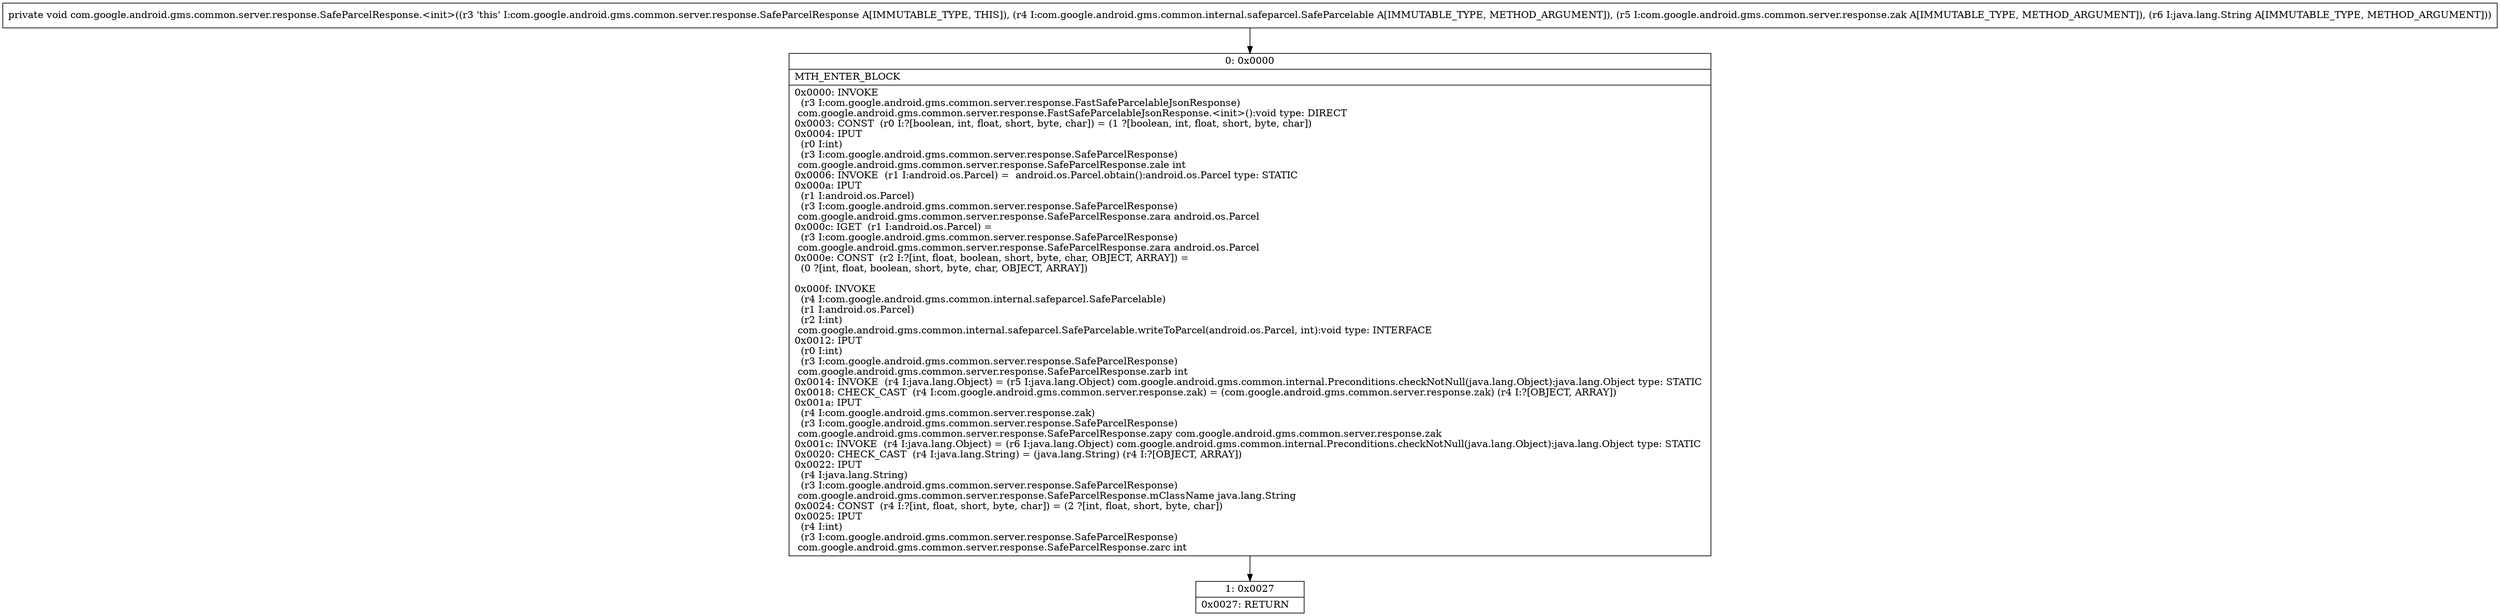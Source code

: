 digraph "CFG forcom.google.android.gms.common.server.response.SafeParcelResponse.\<init\>(Lcom\/google\/android\/gms\/common\/internal\/safeparcel\/SafeParcelable;Lcom\/google\/android\/gms\/common\/server\/response\/zak;Ljava\/lang\/String;)V" {
Node_0 [shape=record,label="{0\:\ 0x0000|MTH_ENTER_BLOCK\l|0x0000: INVOKE  \l  (r3 I:com.google.android.gms.common.server.response.FastSafeParcelableJsonResponse)\l com.google.android.gms.common.server.response.FastSafeParcelableJsonResponse.\<init\>():void type: DIRECT \l0x0003: CONST  (r0 I:?[boolean, int, float, short, byte, char]) = (1 ?[boolean, int, float, short, byte, char]) \l0x0004: IPUT  \l  (r0 I:int)\l  (r3 I:com.google.android.gms.common.server.response.SafeParcelResponse)\l com.google.android.gms.common.server.response.SafeParcelResponse.zale int \l0x0006: INVOKE  (r1 I:android.os.Parcel) =  android.os.Parcel.obtain():android.os.Parcel type: STATIC \l0x000a: IPUT  \l  (r1 I:android.os.Parcel)\l  (r3 I:com.google.android.gms.common.server.response.SafeParcelResponse)\l com.google.android.gms.common.server.response.SafeParcelResponse.zara android.os.Parcel \l0x000c: IGET  (r1 I:android.os.Parcel) = \l  (r3 I:com.google.android.gms.common.server.response.SafeParcelResponse)\l com.google.android.gms.common.server.response.SafeParcelResponse.zara android.os.Parcel \l0x000e: CONST  (r2 I:?[int, float, boolean, short, byte, char, OBJECT, ARRAY]) = \l  (0 ?[int, float, boolean, short, byte, char, OBJECT, ARRAY])\l \l0x000f: INVOKE  \l  (r4 I:com.google.android.gms.common.internal.safeparcel.SafeParcelable)\l  (r1 I:android.os.Parcel)\l  (r2 I:int)\l com.google.android.gms.common.internal.safeparcel.SafeParcelable.writeToParcel(android.os.Parcel, int):void type: INTERFACE \l0x0012: IPUT  \l  (r0 I:int)\l  (r3 I:com.google.android.gms.common.server.response.SafeParcelResponse)\l com.google.android.gms.common.server.response.SafeParcelResponse.zarb int \l0x0014: INVOKE  (r4 I:java.lang.Object) = (r5 I:java.lang.Object) com.google.android.gms.common.internal.Preconditions.checkNotNull(java.lang.Object):java.lang.Object type: STATIC \l0x0018: CHECK_CAST  (r4 I:com.google.android.gms.common.server.response.zak) = (com.google.android.gms.common.server.response.zak) (r4 I:?[OBJECT, ARRAY]) \l0x001a: IPUT  \l  (r4 I:com.google.android.gms.common.server.response.zak)\l  (r3 I:com.google.android.gms.common.server.response.SafeParcelResponse)\l com.google.android.gms.common.server.response.SafeParcelResponse.zapy com.google.android.gms.common.server.response.zak \l0x001c: INVOKE  (r4 I:java.lang.Object) = (r6 I:java.lang.Object) com.google.android.gms.common.internal.Preconditions.checkNotNull(java.lang.Object):java.lang.Object type: STATIC \l0x0020: CHECK_CAST  (r4 I:java.lang.String) = (java.lang.String) (r4 I:?[OBJECT, ARRAY]) \l0x0022: IPUT  \l  (r4 I:java.lang.String)\l  (r3 I:com.google.android.gms.common.server.response.SafeParcelResponse)\l com.google.android.gms.common.server.response.SafeParcelResponse.mClassName java.lang.String \l0x0024: CONST  (r4 I:?[int, float, short, byte, char]) = (2 ?[int, float, short, byte, char]) \l0x0025: IPUT  \l  (r4 I:int)\l  (r3 I:com.google.android.gms.common.server.response.SafeParcelResponse)\l com.google.android.gms.common.server.response.SafeParcelResponse.zarc int \l}"];
Node_1 [shape=record,label="{1\:\ 0x0027|0x0027: RETURN   \l}"];
MethodNode[shape=record,label="{private void com.google.android.gms.common.server.response.SafeParcelResponse.\<init\>((r3 'this' I:com.google.android.gms.common.server.response.SafeParcelResponse A[IMMUTABLE_TYPE, THIS]), (r4 I:com.google.android.gms.common.internal.safeparcel.SafeParcelable A[IMMUTABLE_TYPE, METHOD_ARGUMENT]), (r5 I:com.google.android.gms.common.server.response.zak A[IMMUTABLE_TYPE, METHOD_ARGUMENT]), (r6 I:java.lang.String A[IMMUTABLE_TYPE, METHOD_ARGUMENT])) }"];
MethodNode -> Node_0;
Node_0 -> Node_1;
}

